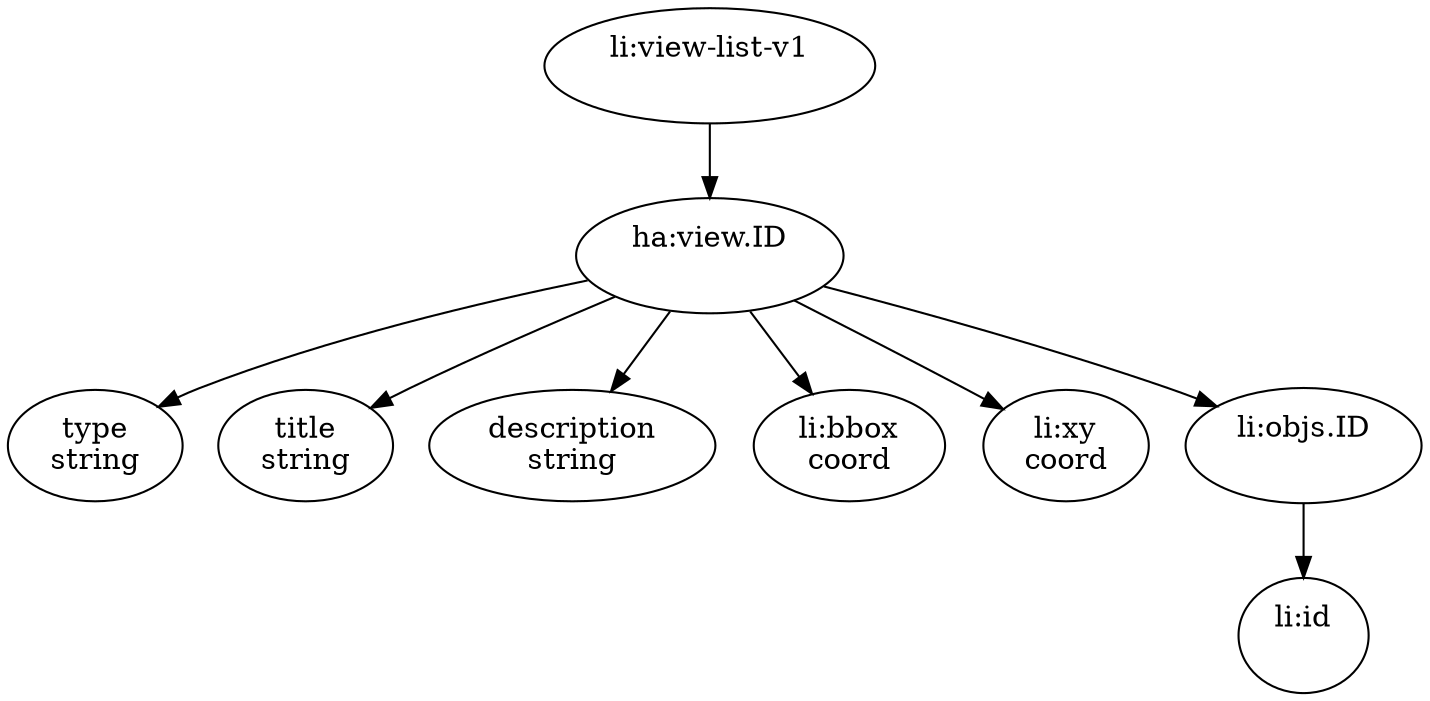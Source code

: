 digraph "li:view-list-v1" {
	"/lht_tree_doc/roots/view-list-v1"	[label="li:view-list-v1\n\n" URL="tree.html#/lht_tree_doc/roots/view-list-v1" tooltip="a list of view items (locations and objects to highlight on the board, e.g. for DRC violations)"]
	"/lht_tree_doc/roots/view-list-v1/children/view.ID"	[label="ha:view.ID\n\n" URL="tree.html#/lht_tree_doc/roots/view-list-v1/children/view.ID" tooltip="a view item; ID is a 32 bit signed integer, unique within the view list"]
	"/lht_tree_doc/roots/view-list-v1"	->	"/lht_tree_doc/roots/view-list-v1/children/view.ID"
	"/lht_tree_doc/roots/view-list-v1/children/view.ID/children/type"	[label="type\nstring\n" URL="tree.html#/lht_tree_doc/roots/view-list-v1/children/view.ID/children/type" tooltip="free form short text for type of the entry; the GUI may group items by type"]
	"/lht_tree_doc/roots/view-list-v1/children/view.ID"	->	"/lht_tree_doc/roots/view-list-v1/children/view.ID/children/type"
	"/lht_tree_doc/roots/view-list-v1/children/view.ID/children/title"	[label="title\nstring\n" URL="tree.html#/lht_tree_doc/roots/view-list-v1/children/view.ID/children/title" tooltip="free form short text for the title of the entry; the GUI typically uses this in brief listings"]
	"/lht_tree_doc/roots/view-list-v1/children/view.ID"	->	"/lht_tree_doc/roots/view-list-v1/children/view.ID/children/title"
	"/lht_tree_doc/roots/view-list-v1/children/view.ID/children/description"	[label="description\nstring\n" URL="tree.html#/lht_tree_doc/roots/view-list-v1/children/view.ID/children/description" tooltip="free form long text for the detailed description of the entry "]
	"/lht_tree_doc/roots/view-list-v1/children/view.ID"	->	"/lht_tree_doc/roots/view-list-v1/children/view.ID/children/description"
	"/lht_tree_doc/roots/view-list-v1/children/view.ID/children/bbox"	[label="li:bbox\ncoord\n" URL="tree.html#/lht_tree_doc/roots/view-list-v1/children/view.ID/children/bbox" tooltip="optional: 4 coordinates in x1;y1;x2;y2 order that describes the bounding box of the view in board space coordinates; when available, the preview or go-to will use this for view box"]
	"/lht_tree_doc/roots/view-list-v1/children/view.ID"	->	"/lht_tree_doc/roots/view-list-v1/children/view.ID/children/bbox"
	"/lht_tree_doc/roots/view-list-v1/children/view.ID/children/xy"	[label="li:xy\ncoord\n" URL="tree.html#/lht_tree_doc/roots/view-list-v1/children/view.ID/children/xy" tooltip="optional: 2 coordinates in x;y order that describes a specific board location"]
	"/lht_tree_doc/roots/view-list-v1/children/view.ID"	->	"/lht_tree_doc/roots/view-list-v1/children/view.ID/children/xy"
	"/lht_tree_doc/roots/view-list-v1/children/view.ID/children/objs.ID"	[label="li:objs.ID\n\n" URL="tree.html#/lht_tree_doc/roots/view-list-v1/children/view.ID/children/objs.ID" tooltip="a group of related objects; there should be at most two groups with ID 0 and 1. These objects are often highlighted in red and blue."]
	"/lht_tree_doc/roots/view-list-v1/children/view.ID"	->	"/lht_tree_doc/roots/view-list-v1/children/view.ID/children/objs.ID"
	"/lht_tree_doc/roots/view-list-v1/children/view.ID/children/objs.ID/children/id"	[label="li:id\n\n" URL="tree.html#/lht_tree_doc/roots/view-list-v1/children/view.ID/children/objs.ID/children/id" tooltip="objects are specified as a list of object IDs (32 bit integers)"]
	"/lht_tree_doc/roots/view-list-v1/children/view.ID/children/objs.ID"	->	"/lht_tree_doc/roots/view-list-v1/children/view.ID/children/objs.ID/children/id"
}
